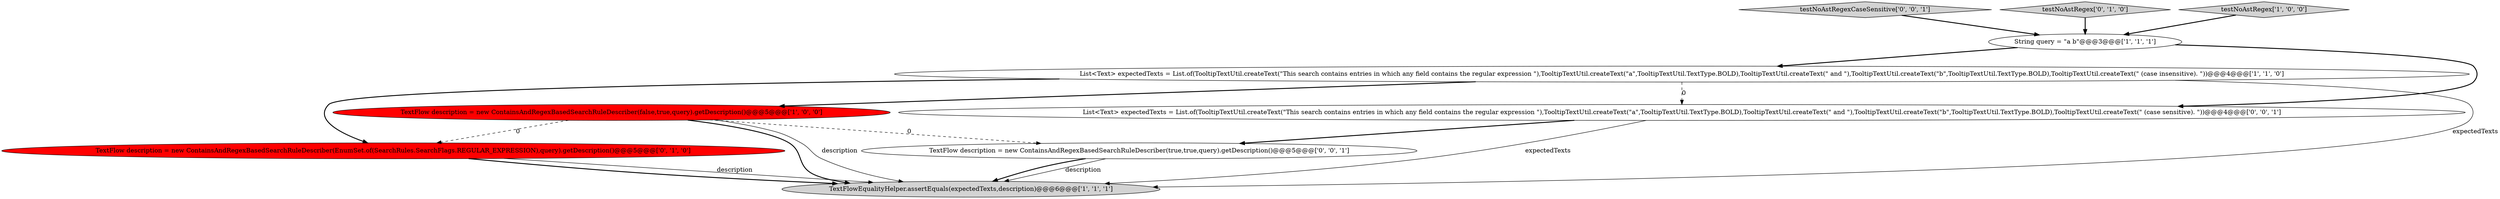 digraph {
1 [style = filled, label = "String query = \"a b\"@@@3@@@['1', '1', '1']", fillcolor = white, shape = ellipse image = "AAA0AAABBB1BBB"];
9 [style = filled, label = "TextFlow description = new ContainsAndRegexBasedSearchRuleDescriber(true,true,query).getDescription()@@@5@@@['0', '0', '1']", fillcolor = white, shape = ellipse image = "AAA0AAABBB3BBB"];
4 [style = filled, label = "TextFlowEqualityHelper.assertEquals(expectedTexts,description)@@@6@@@['1', '1', '1']", fillcolor = lightgray, shape = ellipse image = "AAA0AAABBB1BBB"];
3 [style = filled, label = "TextFlow description = new ContainsAndRegexBasedSearchRuleDescriber(false,true,query).getDescription()@@@5@@@['1', '0', '0']", fillcolor = red, shape = ellipse image = "AAA1AAABBB1BBB"];
0 [style = filled, label = "List<Text> expectedTexts = List.of(TooltipTextUtil.createText(\"This search contains entries in which any field contains the regular expression \"),TooltipTextUtil.createText(\"a\",TooltipTextUtil.TextType.BOLD),TooltipTextUtil.createText(\" and \"),TooltipTextUtil.createText(\"b\",TooltipTextUtil.TextType.BOLD),TooltipTextUtil.createText(\" (case insensitive). \"))@@@4@@@['1', '1', '0']", fillcolor = white, shape = ellipse image = "AAA0AAABBB1BBB"];
5 [style = filled, label = "TextFlow description = new ContainsAndRegexBasedSearchRuleDescriber(EnumSet.of(SearchRules.SearchFlags.REGULAR_EXPRESSION),query).getDescription()@@@5@@@['0', '1', '0']", fillcolor = red, shape = ellipse image = "AAA1AAABBB2BBB"];
7 [style = filled, label = "List<Text> expectedTexts = List.of(TooltipTextUtil.createText(\"This search contains entries in which any field contains the regular expression \"),TooltipTextUtil.createText(\"a\",TooltipTextUtil.TextType.BOLD),TooltipTextUtil.createText(\" and \"),TooltipTextUtil.createText(\"b\",TooltipTextUtil.TextType.BOLD),TooltipTextUtil.createText(\" (case sensitive). \"))@@@4@@@['0', '0', '1']", fillcolor = white, shape = ellipse image = "AAA0AAABBB3BBB"];
8 [style = filled, label = "testNoAstRegexCaseSensitive['0', '0', '1']", fillcolor = lightgray, shape = diamond image = "AAA0AAABBB3BBB"];
6 [style = filled, label = "testNoAstRegex['0', '1', '0']", fillcolor = lightgray, shape = diamond image = "AAA0AAABBB2BBB"];
2 [style = filled, label = "testNoAstRegex['1', '0', '0']", fillcolor = lightgray, shape = diamond image = "AAA0AAABBB1BBB"];
0->3 [style = bold, label=""];
7->9 [style = bold, label=""];
6->1 [style = bold, label=""];
8->1 [style = bold, label=""];
0->4 [style = solid, label="expectedTexts"];
9->4 [style = solid, label="description"];
3->5 [style = dashed, label="0"];
1->0 [style = bold, label=""];
5->4 [style = solid, label="description"];
7->4 [style = solid, label="expectedTexts"];
0->7 [style = dashed, label="0"];
3->9 [style = dashed, label="0"];
3->4 [style = bold, label=""];
1->7 [style = bold, label=""];
2->1 [style = bold, label=""];
3->4 [style = solid, label="description"];
5->4 [style = bold, label=""];
9->4 [style = bold, label=""];
0->5 [style = bold, label=""];
}
